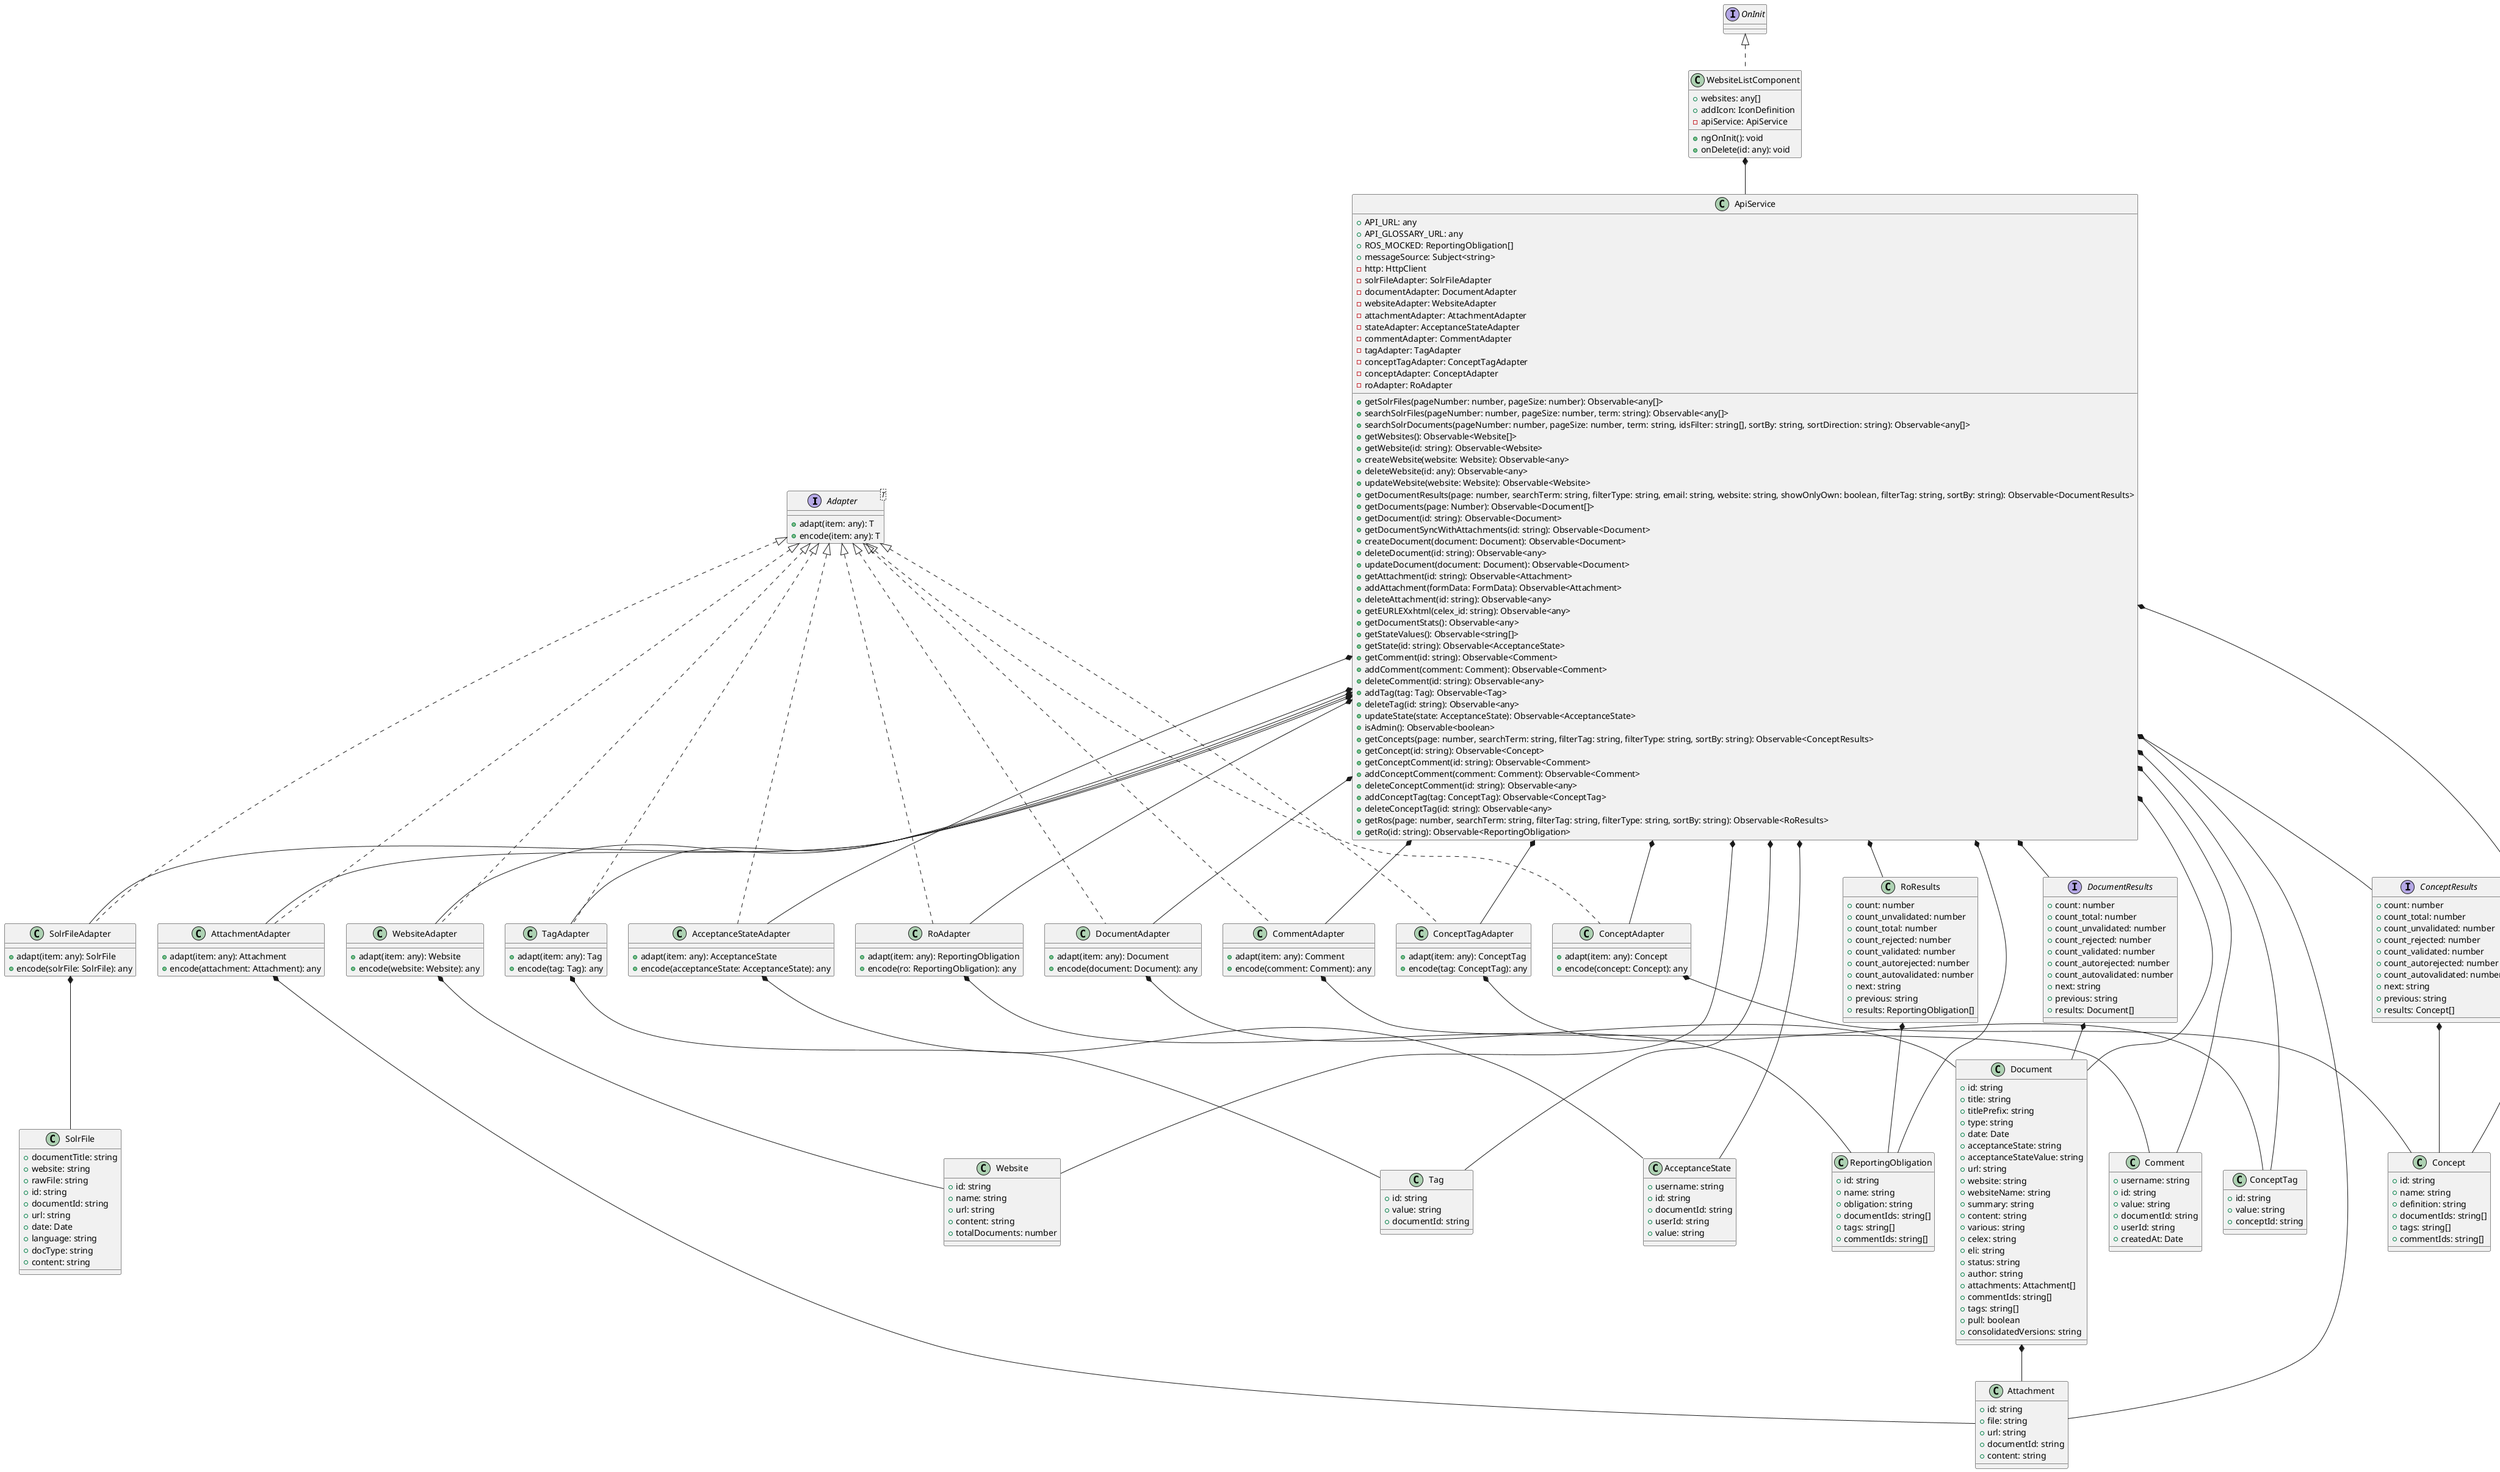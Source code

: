 @startuml
interface Adapter<T> {
    +adapt(item: any): T
    +encode(item: any): T
}
class SolrFile {
    +documentTitle: string
    +website: string
    +rawFile: string
    +id: string
    +documentId: string
    +url: string
    +date: Date
    +language: string
    +docType: string
    +content: string
}
class SolrFileAdapter implements Adapter {
    +adapt(item: any): SolrFile
    +encode(solrFile: SolrFile): any
}
class Attachment {
    +id: string
    +file: string
    +url: string
    +documentId: string
    +content: string
}
class AttachmentAdapter implements Adapter {
    +adapt(item: any): Attachment
    +encode(attachment: Attachment): any
}
interface DocumentResults {
    +count: number
    +count_total: number
    +count_unvalidated: number
    +count_rejected: number
    +count_validated: number
    +count_autorejected: number
    +count_autovalidated: number
    +next: string
    +previous: string
    +results: Document[]
}
class Document {
    +id: string
    +title: string
    +titlePrefix: string
    +type: string
    +date: Date
    +acceptanceState: string
    +acceptanceStateValue: string
    +url: string
    +website: string
    +websiteName: string
    +summary: string
    +content: string
    +various: string
    +celex: string
    +eli: string
    +status: string
    +author: string
    +attachments: Attachment[]
    +commentIds: string[]
    +tags: string[]
    +pull: boolean
    +consolidatedVersions: string
}
class DocumentAdapter implements Adapter {
    +adapt(item: any): Document
    +encode(document: Document): any
}
class Website {
    +id: string
    +name: string
    +url: string
    +content: string
    +totalDocuments: number
}
class WebsiteAdapter implements Adapter {
    +adapt(item: any): Website
    +encode(website: Website): any
}
class AcceptanceState {
    +username: string
    +id: string
    +documentId: string
    +userId: string
    +value: string
}
class AcceptanceStateAdapter implements Adapter {
    +adapt(item: any): AcceptanceState
    +encode(acceptanceState: AcceptanceState): any
}
class Comment {
    +username: string
    +id: string
    +value: string
    +documentId: string
    +userId: string
    +createdAt: Date
}
class CommentAdapter implements Adapter {
    +adapt(item: any): Comment
    +encode(comment: Comment): any
}
class Tag {
    +id: string
    +value: string
    +documentId: string
}
class TagAdapter implements Adapter {
    +adapt(item: any): Tag
    +encode(tag: Tag): any
}
interface ConceptResults {
    +count: number
    +count_total: number
    +count_unvalidated: number
    +count_rejected: number
    +count_validated: number
    +count_autorejected: number
    +count_autovalidated: number
    +next: string
    +previous: string
    +results: Concept[]
}
class Concept {
    +id: string
    +name: string
    +definition: string
    +documentIds: string[]
    +tags: string[]
    +commentIds: string[]
}
class ConceptAdapter implements Adapter {
    +adapt(item: any): Concept
    +encode(concept: Concept): any
}
class ConceptTag {
    +id: string
    +value: string
    +conceptId: string
}
class ConceptTagAdapter implements Adapter {
    +adapt(item: any): ConceptTag
    +encode(tag: ConceptTag): any
}
class RoResults {
    +count: number
    +count_unvalidated: number
    +count_total: number
    +count_rejected: number
    +count_validated: number
    +count_autorejected: number
    +count_autovalidated: number
    +next: string
    +previous: string
    +results: ReportingObligation[]
}
class ReportingObligation {
    +id: string
    +name: string
    +obligation: string
    +documentIds: string[]
    +tags: string[]
    +commentIds: string[]
}
class RoAdapter implements Adapter {
    +adapt(item: any): ReportingObligation
    +encode(ro: ReportingObligation): any
}
class ApiService {
    +API_URL: any
    +API_GLOSSARY_URL: any
    +ROS_MOCKED: ReportingObligation[]
    +messageSource: Subject<string>
    -http: HttpClient
    -solrFileAdapter: SolrFileAdapter
    -documentAdapter: DocumentAdapter
    -websiteAdapter: WebsiteAdapter
    -attachmentAdapter: AttachmentAdapter
    -stateAdapter: AcceptanceStateAdapter
    -commentAdapter: CommentAdapter
    -tagAdapter: TagAdapter
    -conceptTagAdapter: ConceptTagAdapter
    -conceptAdapter: ConceptAdapter
    -roAdapter: RoAdapter
    +getSolrFiles(pageNumber: number, pageSize: number): Observable<any[]>
    +searchSolrFiles(pageNumber: number, pageSize: number, term: string): Observable<any[]>
    +searchSolrDocuments(pageNumber: number, pageSize: number, term: string, idsFilter: string[], sortBy: string, sortDirection: string): Observable<any[]>
    +getWebsites(): Observable<Website[]>
    +getWebsite(id: string): Observable<Website>
    +createWebsite(website: Website): Observable<any>
    +deleteWebsite(id: any): Observable<any>
    +updateWebsite(website: Website): Observable<Website>
    +getDocumentResults(page: number, searchTerm: string, filterType: string, email: string, website: string, showOnlyOwn: boolean, filterTag: string, sortBy: string): Observable<DocumentResults>
    +getDocuments(page: Number): Observable<Document[]>
    +getDocument(id: string): Observable<Document>
    +getDocumentSyncWithAttachments(id: string): Observable<Document>
    +createDocument(document: Document): Observable<Document>
    +deleteDocument(id: string): Observable<any>
    +updateDocument(document: Document): Observable<Document>
    +getAttachment(id: string): Observable<Attachment>
    +addAttachment(formData: FormData): Observable<Attachment>
    +deleteAttachment(id: string): Observable<any>
    +getEURLEXxhtml(celex_id: string): Observable<any>
    +getDocumentStats(): Observable<any>
    +getStateValues(): Observable<string[]>
    +getState(id: string): Observable<AcceptanceState>
    +getComment(id: string): Observable<Comment>
    +addComment(comment: Comment): Observable<Comment>
    +deleteComment(id: string): Observable<any>
    +addTag(tag: Tag): Observable<Tag>
    +deleteTag(id: string): Observable<any>
    +updateState(state: AcceptanceState): Observable<AcceptanceState>
    +isAdmin(): Observable<boolean>
    +getConcepts(page: number, searchTerm: string, filterTag: string, filterType: string, sortBy: string): Observable<ConceptResults>
    +getConcept(id: string): Observable<Concept>
    +getConceptComment(id: string): Observable<Comment>
    +addConceptComment(comment: Comment): Observable<Comment>
    +deleteConceptComment(id: string): Observable<any>
    +addConceptTag(tag: ConceptTag): Observable<ConceptTag>
    +deleteConceptTag(id: string): Observable<any>
    +getRos(page: number, searchTerm: string, filterTag: string, filterType: string, sortBy: string): Observable<RoResults>
    +getRo(id: string): Observable<ReportingObligation>
}
class WebsiteListComponent implements OnInit {
    +websites: any[]
    +addIcon: IconDefinition
    -apiService: ApiService
    +ngOnInit(): void
    +onDelete(id: any): void
}
SolrFileAdapter *-- SolrFile
AttachmentAdapter *-- Attachment
DocumentResults *-- Document
Document *-- Attachment
DocumentAdapter *-- Document
WebsiteAdapter *-- Website
AcceptanceStateAdapter *-- AcceptanceState
CommentAdapter *-- Comment
TagAdapter *-- Tag
ConceptResults *-- Concept
ConceptAdapter *-- Concept
ConceptTagAdapter *-- ConceptTag
RoResults *-- ReportingObligation
RoAdapter *-- ReportingObligation
ApiService *-- ReportingObligation
ApiService *-- SolrFileAdapter
ApiService *-- DocumentAdapter
ApiService *-- WebsiteAdapter
ApiService *-- AttachmentAdapter
ApiService *-- AcceptanceStateAdapter
ApiService *-- CommentAdapter
ApiService *-- TagAdapter
ApiService *-- ConceptTagAdapter
ApiService *-- ConceptAdapter
ApiService *-- RoAdapter
ApiService *-- Website
ApiService *-- DocumentResults
ApiService *-- Document
ApiService *-- Attachment
ApiService *-- AcceptanceState
ApiService *-- Comment
ApiService *-- Tag
ApiService *-- ConceptResults
ApiService *-- Concept
ApiService *-- ConceptTag
ApiService *-- RoResults
WebsiteListComponent *-- ApiService
@enduml